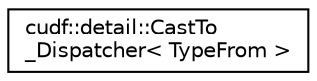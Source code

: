 digraph "Graphical Class Hierarchy"
{
 // LATEX_PDF_SIZE
  edge [fontname="Helvetica",fontsize="10",labelfontname="Helvetica",labelfontsize="10"];
  node [fontname="Helvetica",fontsize="10",shape=record];
  rankdir="LR";
  Node0 [label="cudf::detail::CastTo\l_Dispatcher\< TypeFrom \>",height=0.2,width=0.4,color="black", fillcolor="white", style="filled",URL="$structcudf_1_1detail_1_1CastTo__Dispatcher.html",tooltip=" "];
}

